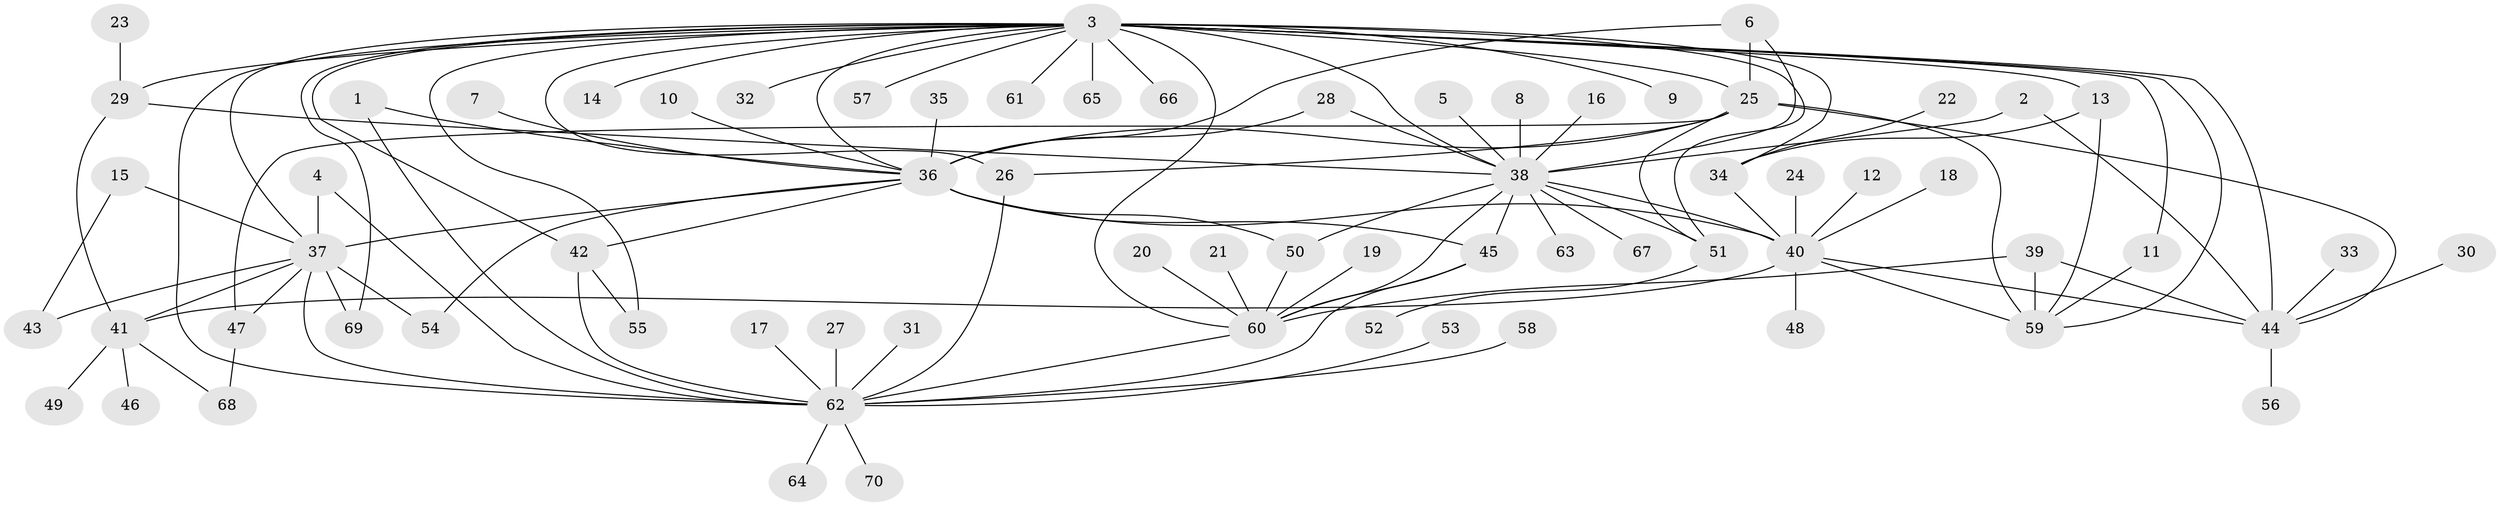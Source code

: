 // original degree distribution, {9: 0.007194244604316547, 24: 0.007194244604316547, 10: 0.014388489208633094, 7: 0.02158273381294964, 4: 0.07913669064748201, 3: 0.12949640287769784, 16: 0.014388489208633094, 18: 0.007194244604316547, 15: 0.007194244604316547, 5: 0.03597122302158273, 2: 0.28776978417266186, 1: 0.38848920863309355}
// Generated by graph-tools (version 1.1) at 2025/26/03/09/25 03:26:08]
// undirected, 70 vertices, 111 edges
graph export_dot {
graph [start="1"]
  node [color=gray90,style=filled];
  1;
  2;
  3;
  4;
  5;
  6;
  7;
  8;
  9;
  10;
  11;
  12;
  13;
  14;
  15;
  16;
  17;
  18;
  19;
  20;
  21;
  22;
  23;
  24;
  25;
  26;
  27;
  28;
  29;
  30;
  31;
  32;
  33;
  34;
  35;
  36;
  37;
  38;
  39;
  40;
  41;
  42;
  43;
  44;
  45;
  46;
  47;
  48;
  49;
  50;
  51;
  52;
  53;
  54;
  55;
  56;
  57;
  58;
  59;
  60;
  61;
  62;
  63;
  64;
  65;
  66;
  67;
  68;
  69;
  70;
  1 -- 36 [weight=1.0];
  1 -- 62 [weight=1.0];
  2 -- 38 [weight=1.0];
  2 -- 44 [weight=1.0];
  3 -- 9 [weight=1.0];
  3 -- 11 [weight=1.0];
  3 -- 13 [weight=1.0];
  3 -- 14 [weight=1.0];
  3 -- 25 [weight=2.0];
  3 -- 26 [weight=1.0];
  3 -- 29 [weight=3.0];
  3 -- 32 [weight=1.0];
  3 -- 34 [weight=2.0];
  3 -- 36 [weight=1.0];
  3 -- 37 [weight=1.0];
  3 -- 38 [weight=1.0];
  3 -- 42 [weight=1.0];
  3 -- 44 [weight=1.0];
  3 -- 51 [weight=1.0];
  3 -- 55 [weight=1.0];
  3 -- 57 [weight=1.0];
  3 -- 59 [weight=1.0];
  3 -- 60 [weight=2.0];
  3 -- 61 [weight=1.0];
  3 -- 62 [weight=1.0];
  3 -- 65 [weight=1.0];
  3 -- 66 [weight=1.0];
  3 -- 69 [weight=1.0];
  4 -- 37 [weight=1.0];
  4 -- 62 [weight=1.0];
  5 -- 38 [weight=1.0];
  6 -- 25 [weight=1.0];
  6 -- 36 [weight=1.0];
  6 -- 38 [weight=1.0];
  7 -- 36 [weight=1.0];
  8 -- 38 [weight=1.0];
  10 -- 36 [weight=1.0];
  11 -- 59 [weight=2.0];
  12 -- 40 [weight=1.0];
  13 -- 34 [weight=1.0];
  13 -- 59 [weight=1.0];
  15 -- 37 [weight=1.0];
  15 -- 43 [weight=1.0];
  16 -- 38 [weight=1.0];
  17 -- 62 [weight=1.0];
  18 -- 40 [weight=1.0];
  19 -- 60 [weight=1.0];
  20 -- 60 [weight=1.0];
  21 -- 60 [weight=1.0];
  22 -- 34 [weight=1.0];
  23 -- 29 [weight=1.0];
  24 -- 40 [weight=1.0];
  25 -- 26 [weight=1.0];
  25 -- 36 [weight=1.0];
  25 -- 44 [weight=1.0];
  25 -- 47 [weight=1.0];
  25 -- 51 [weight=1.0];
  25 -- 59 [weight=2.0];
  26 -- 62 [weight=1.0];
  27 -- 62 [weight=1.0];
  28 -- 36 [weight=1.0];
  28 -- 38 [weight=1.0];
  29 -- 38 [weight=1.0];
  29 -- 41 [weight=1.0];
  30 -- 44 [weight=1.0];
  31 -- 62 [weight=1.0];
  33 -- 44 [weight=1.0];
  34 -- 40 [weight=1.0];
  35 -- 36 [weight=1.0];
  36 -- 37 [weight=1.0];
  36 -- 40 [weight=2.0];
  36 -- 42 [weight=1.0];
  36 -- 45 [weight=1.0];
  36 -- 50 [weight=1.0];
  36 -- 54 [weight=1.0];
  37 -- 41 [weight=1.0];
  37 -- 43 [weight=1.0];
  37 -- 47 [weight=1.0];
  37 -- 54 [weight=1.0];
  37 -- 62 [weight=1.0];
  37 -- 69 [weight=1.0];
  38 -- 40 [weight=1.0];
  38 -- 45 [weight=1.0];
  38 -- 50 [weight=1.0];
  38 -- 51 [weight=1.0];
  38 -- 60 [weight=1.0];
  38 -- 63 [weight=1.0];
  38 -- 67 [weight=1.0];
  39 -- 44 [weight=1.0];
  39 -- 59 [weight=2.0];
  39 -- 60 [weight=1.0];
  40 -- 41 [weight=2.0];
  40 -- 44 [weight=2.0];
  40 -- 48 [weight=1.0];
  40 -- 59 [weight=1.0];
  41 -- 46 [weight=1.0];
  41 -- 49 [weight=1.0];
  41 -- 68 [weight=1.0];
  42 -- 55 [weight=1.0];
  42 -- 62 [weight=1.0];
  44 -- 56 [weight=1.0];
  45 -- 60 [weight=1.0];
  45 -- 62 [weight=1.0];
  47 -- 68 [weight=1.0];
  50 -- 60 [weight=2.0];
  51 -- 52 [weight=1.0];
  53 -- 62 [weight=1.0];
  58 -- 62 [weight=1.0];
  60 -- 62 [weight=1.0];
  62 -- 64 [weight=1.0];
  62 -- 70 [weight=1.0];
}
